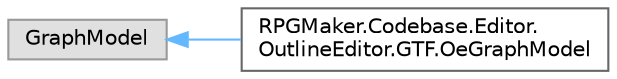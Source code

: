 digraph "クラス階層図"
{
 // LATEX_PDF_SIZE
  bgcolor="transparent";
  edge [fontname=Helvetica,fontsize=10,labelfontname=Helvetica,labelfontsize=10];
  node [fontname=Helvetica,fontsize=10,shape=box,height=0.2,width=0.4];
  rankdir="LR";
  Node0 [id="Node000000",label="GraphModel",height=0.2,width=0.4,color="grey60", fillcolor="#E0E0E0", style="filled",tooltip=" "];
  Node0 -> Node1 [id="edge189_Node000000_Node000001",dir="back",color="steelblue1",style="solid",tooltip=" "];
  Node1 [id="Node000001",label="RPGMaker.Codebase.Editor.\lOutlineEditor.GTF.OeGraphModel",height=0.2,width=0.4,color="grey40", fillcolor="white", style="filled",URL="$db/dd4/class_r_p_g_maker_1_1_codebase_1_1_editor_1_1_outline_editor_1_1_g_t_f_1_1_oe_graph_model.html",tooltip=" "];
}
